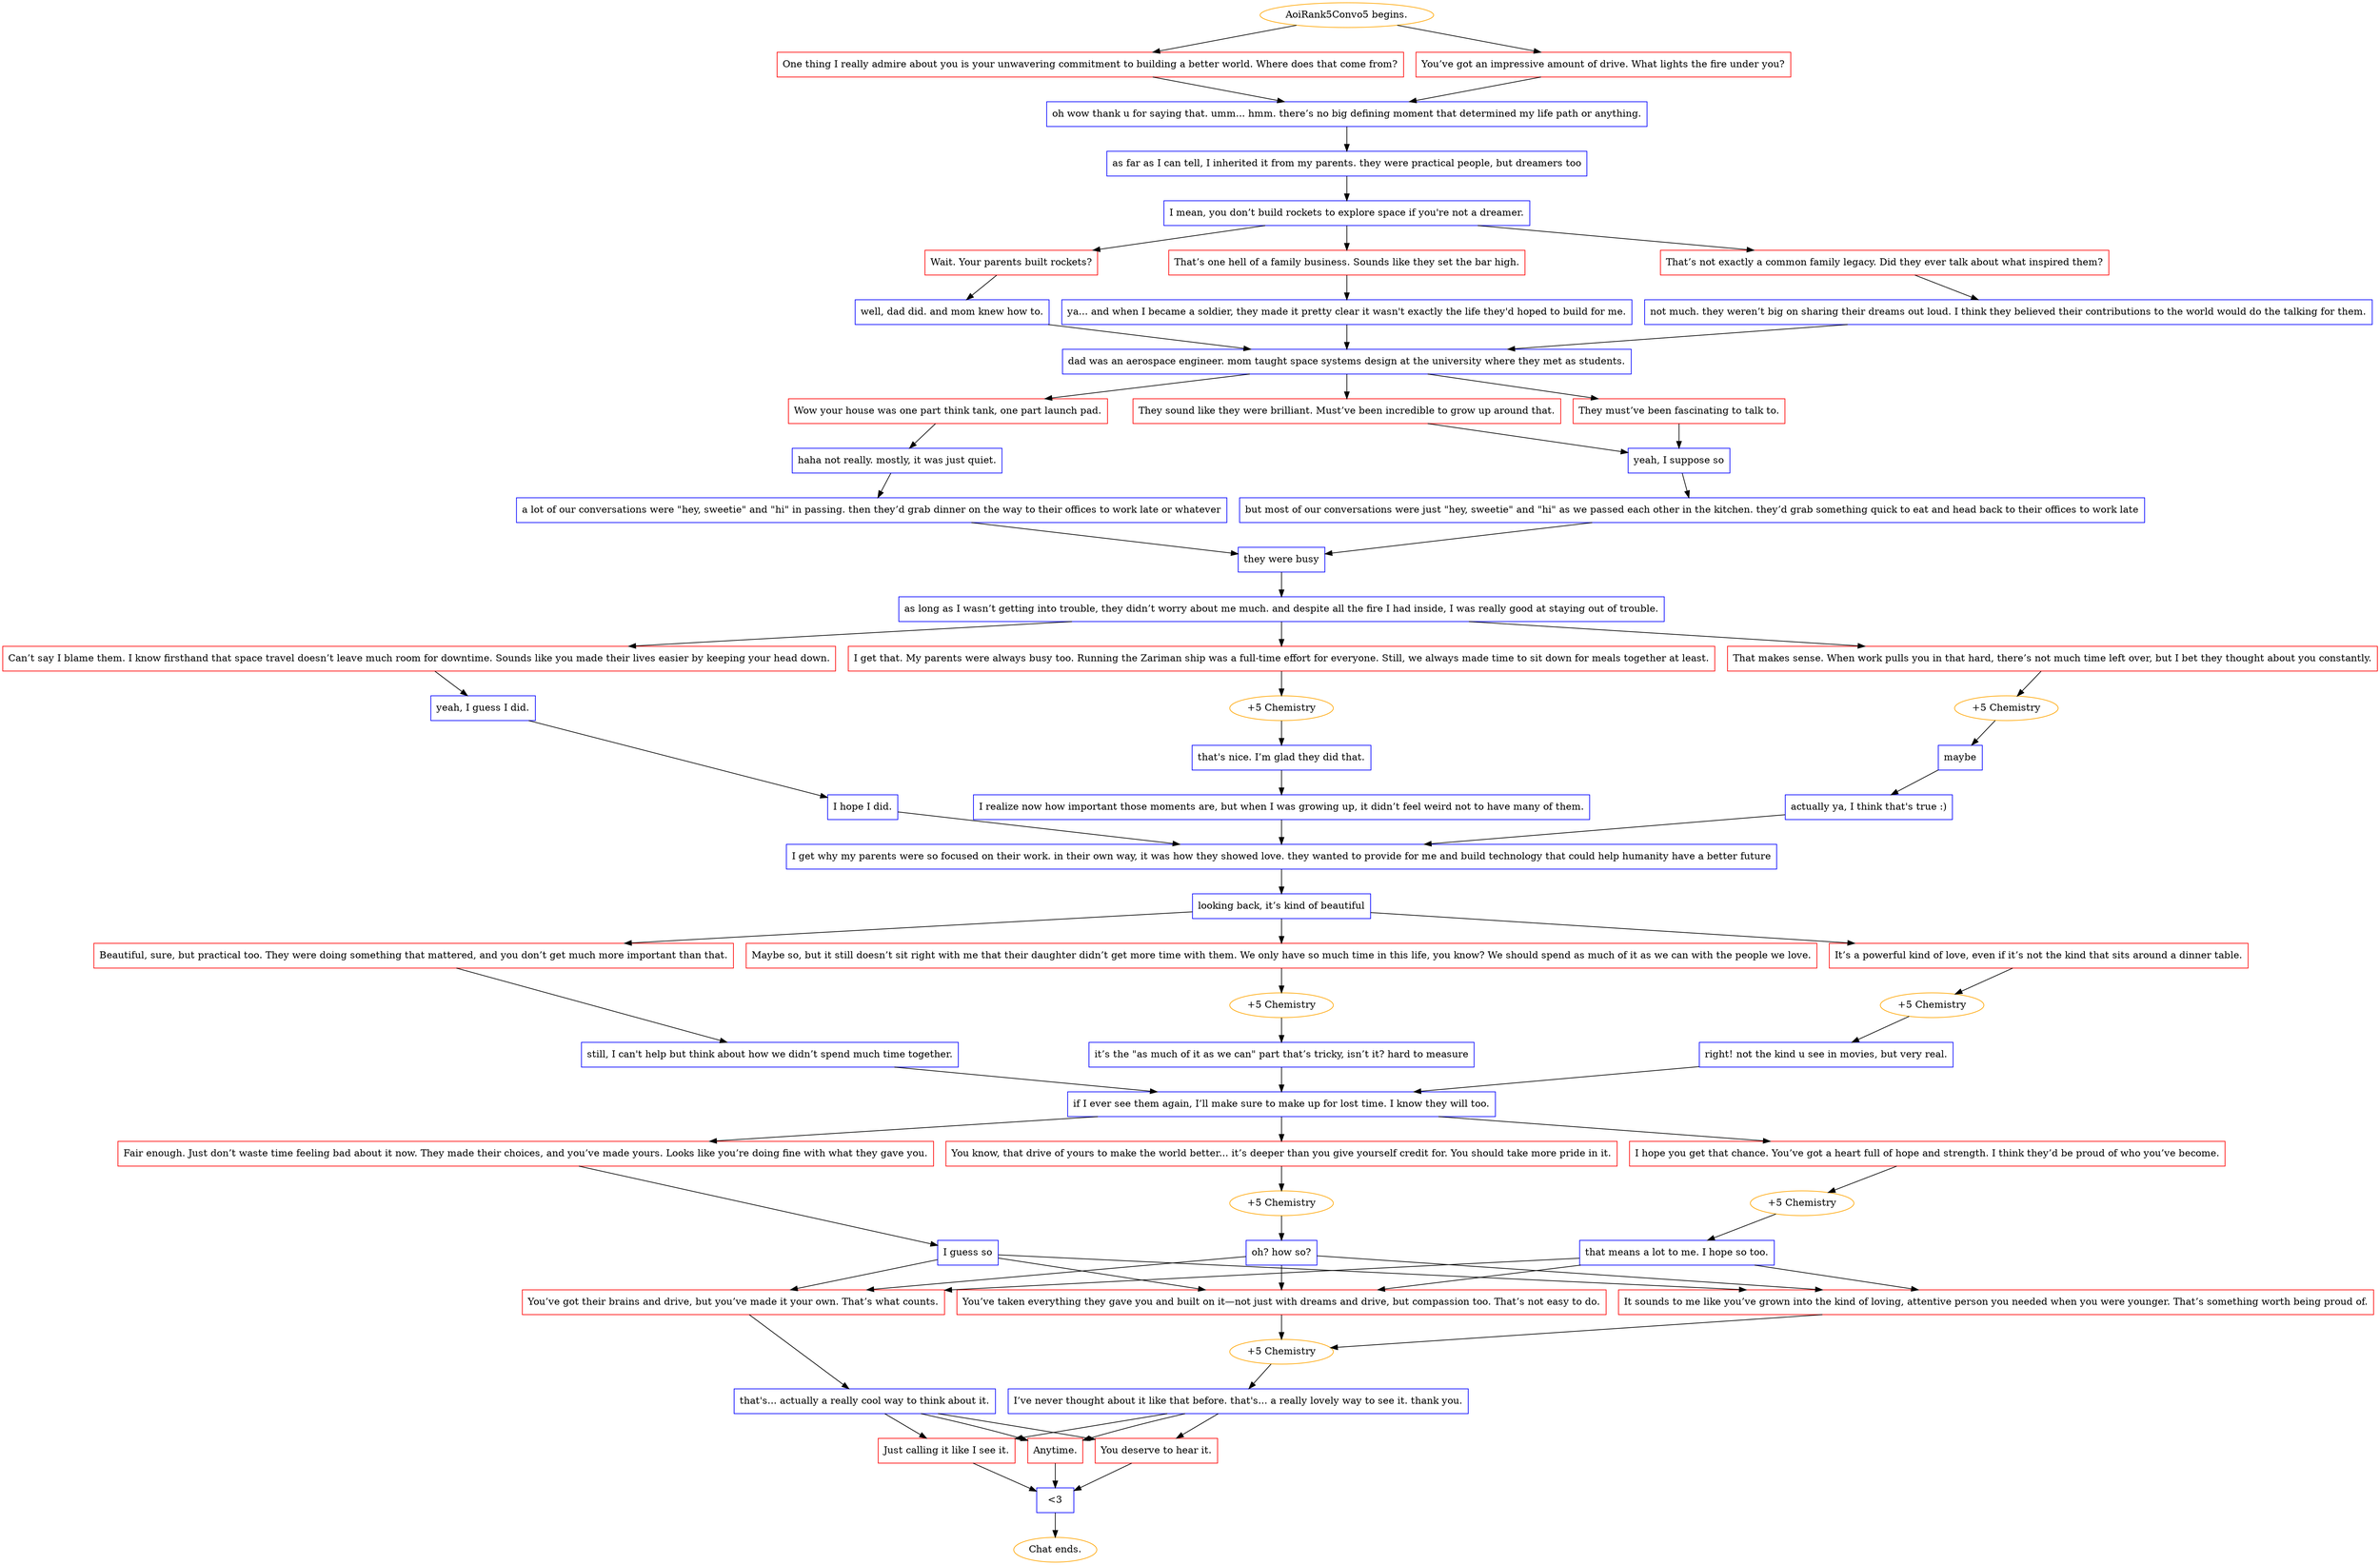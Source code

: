 digraph {
	"AoiRank5Convo5 begins." [color=orange];
		"AoiRank5Convo5 begins." -> j3030591205;
		"AoiRank5Convo5 begins." -> j1988542327;
	j3030591205 [label="One thing I really admire about you is your unwavering commitment to building a better world. Where does that come from?",shape=box,color=red];
		j3030591205 -> j2802914543;
	j1988542327 [label="You’ve got an impressive amount of drive. What lights the fire under you?",shape=box,color=red];
		j1988542327 -> j2802914543;
	j2802914543 [label="oh wow thank u for saying that. umm... hmm. there’s no big defining moment that determined my life path or anything.",shape=box,color=blue];
		j2802914543 -> j3426757254;
	j3426757254 [label="as far as I can tell, I inherited it from my parents. they were practical people, but dreamers too",shape=box,color=blue];
		j3426757254 -> j3352651601;
	j3352651601 [label="I mean, you don’t build rockets to explore space if you're not a dreamer.",shape=box,color=blue];
		j3352651601 -> j1300024814;
		j3352651601 -> j1437811764;
		j3352651601 -> j3153324676;
	j1300024814 [label="Wait. Your parents built rockets?",shape=box,color=red];
		j1300024814 -> j2964239886;
	j1437811764 [label="That’s one hell of a family business. Sounds like they set the bar high.",shape=box,color=red];
		j1437811764 -> j3447955276;
	j3153324676 [label="That’s not exactly a common family legacy. Did they ever talk about what inspired them?",shape=box,color=red];
		j3153324676 -> j3246135771;
	j2964239886 [label="well, dad did. and mom knew how to.",shape=box,color=blue];
		j2964239886 -> j396116330;
	j3447955276 [label="ya... and when I became a soldier, they made it pretty clear it wasn't exactly the life they'd hoped to build for me.",shape=box,color=blue];
		j3447955276 -> j396116330;
	j3246135771 [label="not much. they weren’t big on sharing their dreams out loud. I think they believed their contributions to the world would do the talking for them.",shape=box,color=blue];
		j3246135771 -> j396116330;
	j396116330 [label="dad was an aerospace engineer. mom taught space systems design at the university where they met as students.",shape=box,color=blue];
		j396116330 -> j4243446607;
		j396116330 -> j2806331265;
		j396116330 -> j3464927192;
	j4243446607 [label="Wow your house was one part think tank, one part launch pad.",shape=box,color=red];
		j4243446607 -> j3888381303;
	j2806331265 [label="They must’ve been fascinating to talk to.",shape=box,color=red];
		j2806331265 -> j4105198358;
	j3464927192 [label="They sound like they were brilliant. Must’ve been incredible to grow up around that.",shape=box,color=red];
		j3464927192 -> j4105198358;
	j3888381303 [label="haha not really. mostly, it was just quiet.",shape=box,color=blue];
		j3888381303 -> j2281148436;
	j4105198358 [label="yeah, I suppose so",shape=box,color=blue];
		j4105198358 -> j4082023067;
	j2281148436 [label="a lot of our conversations were \"hey, sweetie\" and \"hi\" in passing. then they’d grab dinner on the way to their offices to work late or whatever",shape=box,color=blue];
		j2281148436 -> j1494926417;
	j4082023067 [label="but most of our conversations were just \"hey, sweetie\" and \"hi\" as we passed each other in the kitchen. they’d grab something quick to eat and head back to their offices to work late",shape=box,color=blue];
		j4082023067 -> j1494926417;
	j1494926417 [label="they were busy",shape=box,color=blue];
		j1494926417 -> j151448637;
	j151448637 [label="as long as I wasn’t getting into trouble, they didn’t worry about me much. and despite all the fire I had inside, I was really good at staying out of trouble.",shape=box,color=blue];
		j151448637 -> j3631057700;
		j151448637 -> j2921893237;
		j151448637 -> j212110609;
	j3631057700 [label="I get that. My parents were always busy too. Running the Zariman ship was a full-time effort for everyone. Still, we always made time to sit down for meals together at least.",shape=box,color=red];
		j3631057700 -> j2693754670;
	j2921893237 [label="That makes sense. When work pulls you in that hard, there’s not much time left over, but I bet they thought about you constantly.",shape=box,color=red];
		j2921893237 -> j1693093546;
	j212110609 [label="Can’t say I blame them. I know firsthand that space travel doesn’t leave much room for downtime. Sounds like you made their lives easier by keeping your head down.",shape=box,color=red];
		j212110609 -> j761266533;
	j2693754670 [label="+5 Chemistry",color=orange];
		j2693754670 -> j1397402160;
	j1693093546 [label="+5 Chemistry",color=orange];
		j1693093546 -> j259407612;
	j761266533 [label="yeah, I guess I did.",shape=box,color=blue];
		j761266533 -> j3880247618;
	j1397402160 [label="that's nice. I’m glad they did that.",shape=box,color=blue];
		j1397402160 -> j909309732;
	j259407612 [label="maybe",shape=box,color=blue];
		j259407612 -> j648726270;
	j3880247618 [label="I hope I did.",shape=box,color=blue];
		j3880247618 -> j762703517;
	j909309732 [label="I realize now how important those moments are, but when I was growing up, it didn’t feel weird not to have many of them.",shape=box,color=blue];
		j909309732 -> j762703517;
	j648726270 [label="actually ya, I think that's true :)",shape=box,color=blue];
		j648726270 -> j762703517;
	j762703517 [label="I get why my parents were so focused on their work. in their own way, it was how they showed love. they wanted to provide for me and build technology that could help humanity have a better future",shape=box,color=blue];
		j762703517 -> j524516600;
	j524516600 [label="looking back, it’s kind of beautiful",shape=box,color=blue];
		j524516600 -> j1534400372;
		j524516600 -> j289625172;
		j524516600 -> j1160813496;
	j1534400372 [label="Maybe so, but it still doesn’t sit right with me that their daughter didn’t get more time with them. We only have so much time in this life, you know? We should spend as much of it as we can with the people we love.",shape=box,color=red];
		j1534400372 -> j858604899;
	j289625172 [label="Beautiful, sure, but practical too. They were doing something that mattered, and you don’t get much more important than that.",shape=box,color=red];
		j289625172 -> j698518858;
	j1160813496 [label="It’s a powerful kind of love, even if it’s not the kind that sits around a dinner table.",shape=box,color=red];
		j1160813496 -> j226531217;
	j858604899 [label="+5 Chemistry",color=orange];
		j858604899 -> j3547799204;
	j698518858 [label="still, I can't help but think about how we didn’t spend much time together.",shape=box,color=blue];
		j698518858 -> j2421539203;
	j226531217 [label="+5 Chemistry",color=orange];
		j226531217 -> j3733184931;
	j3547799204 [label="it’s the \"as much of it as we can\" part that’s tricky, isn’t it? hard to measure",shape=box,color=blue];
		j3547799204 -> j2421539203;
	j2421539203 [label="if I ever see them again, I’ll make sure to make up for lost time. I know they will too.",shape=box,color=blue];
		j2421539203 -> j801088680;
		j2421539203 -> j4260544318;
		j2421539203 -> j363365884;
	j3733184931 [label="right! not the kind u see in movies, but very real.",shape=box,color=blue];
		j3733184931 -> j2421539203;
	j801088680 [label="Fair enough. Just don’t waste time feeling bad about it now. They made their choices, and you’ve made yours. Looks like you’re doing fine with what they gave you.",shape=box,color=red];
		j801088680 -> j2398697307;
	j4260544318 [label="You know, that drive of yours to make the world better... it’s deeper than you give yourself credit for. You should take more pride in it.",shape=box,color=red];
		j4260544318 -> j3627068685;
	j363365884 [label="I hope you get that chance. You’ve got a heart full of hope and strength. I think they’d be proud of who you’ve become.",shape=box,color=red];
		j363365884 -> j1266799357;
	j2398697307 [label="I guess so",shape=box,color=blue];
		j2398697307 -> j1367864280;
		j2398697307 -> j3642575673;
		j2398697307 -> j1663824845;
	j3627068685 [label="+5 Chemistry",color=orange];
		j3627068685 -> j668997327;
	j1266799357 [label="+5 Chemistry",color=orange];
		j1266799357 -> j1014954709;
	j1367864280 [label="You’ve got their brains and drive, but you’ve made it your own. That’s what counts.",shape=box,color=red];
		j1367864280 -> j3066914674;
	j3642575673 [label="It sounds to me like you’ve grown into the kind of loving, attentive person you needed when you were younger. That’s something worth being proud of.",shape=box,color=red];
		j3642575673 -> j3173055692;
	j1663824845 [label="You’ve taken everything they gave you and built on it—not just with dreams and drive, but compassion too. That’s not easy to do.",shape=box,color=red];
		j1663824845 -> j3173055692;
	j668997327 [label="oh? how so?",shape=box,color=blue];
		j668997327 -> j1367864280;
		j668997327 -> j3642575673;
		j668997327 -> j1663824845;
	j1014954709 [label="that means a lot to me. I hope so too.",shape=box,color=blue];
		j1014954709 -> j1367864280;
		j1014954709 -> j3642575673;
		j1014954709 -> j1663824845;
	j3066914674 [label="that's... actually a really cool way to think about it.",shape=box,color=blue];
		j3066914674 -> j734910533;
		j3066914674 -> j2102094720;
		j3066914674 -> j3025906186;
	j3173055692 [label="+5 Chemistry",color=orange];
		j3173055692 -> j3605188419;
	j734910533 [label="Just calling it like I see it.",shape=box,color=red];
		j734910533 -> j1841680728;
	j2102094720 [label="Anytime.",shape=box,color=red];
		j2102094720 -> j1841680728;
	j3025906186 [label="You deserve to hear it.",shape=box,color=red];
		j3025906186 -> j1841680728;
	j3605188419 [label="I’ve never thought about it like that before. that's... a really lovely way to see it. thank you.",shape=box,color=blue];
		j3605188419 -> j734910533;
		j3605188419 -> j2102094720;
		j3605188419 -> j3025906186;
	j1841680728 [label="<3",shape=box,color=blue];
		j1841680728 -> "Chat ends.";
	"Chat ends." [color=orange];
}